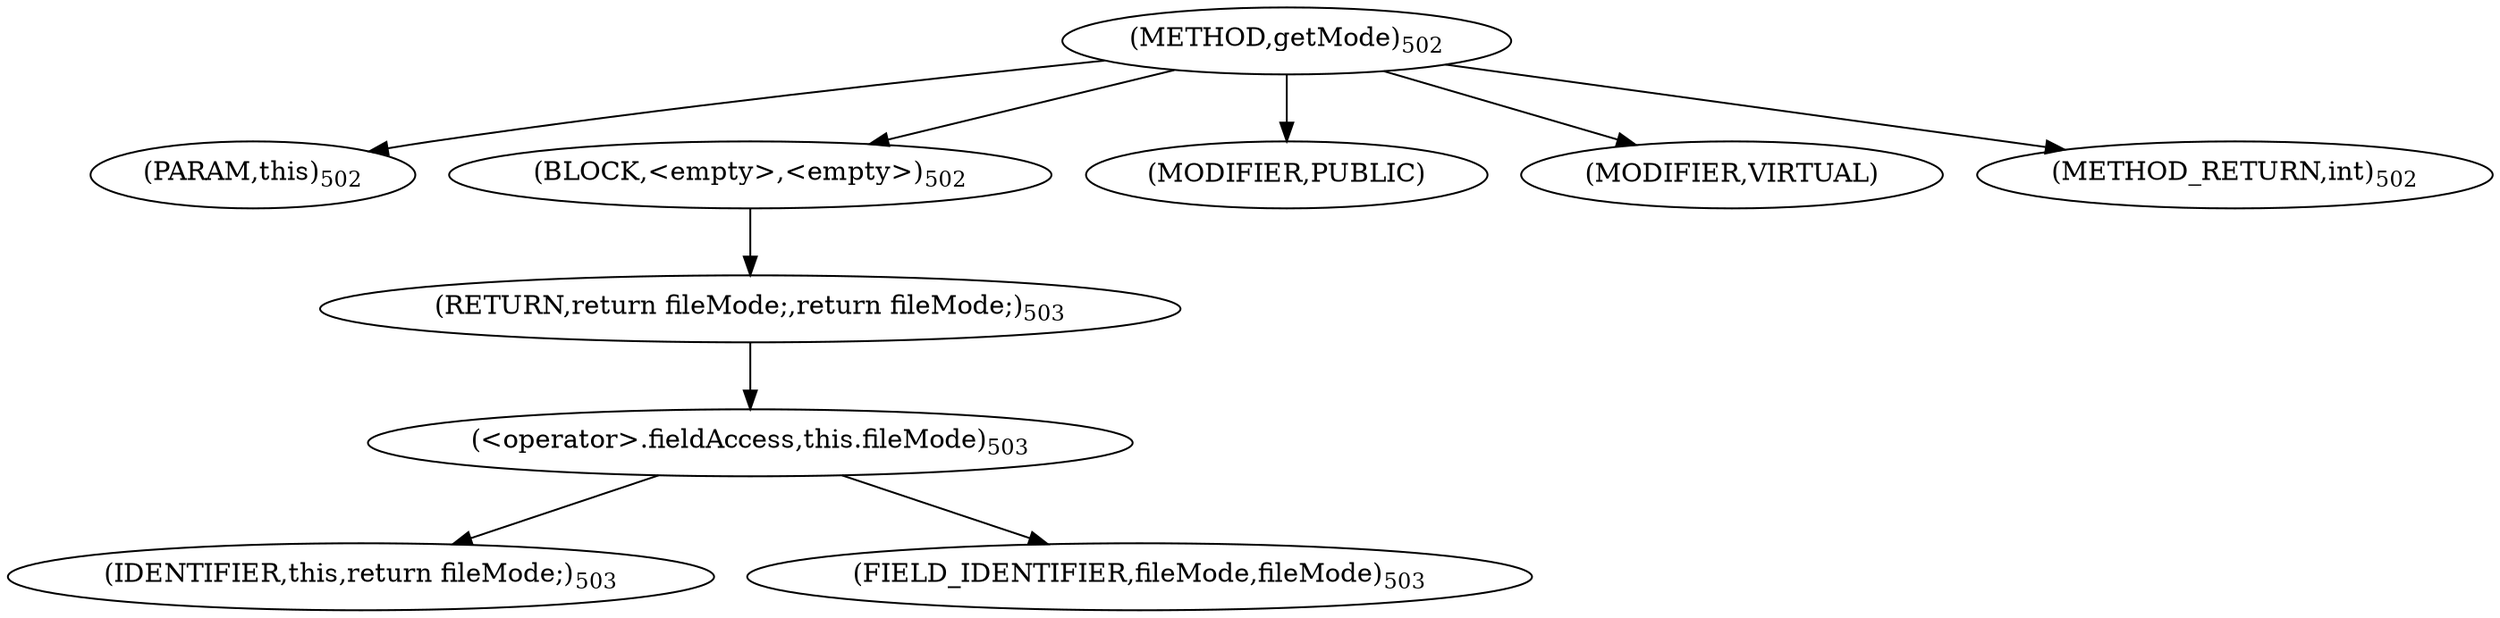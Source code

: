 digraph "getMode" {  
"1242" [label = <(METHOD,getMode)<SUB>502</SUB>> ]
"1243" [label = <(PARAM,this)<SUB>502</SUB>> ]
"1244" [label = <(BLOCK,&lt;empty&gt;,&lt;empty&gt;)<SUB>502</SUB>> ]
"1245" [label = <(RETURN,return fileMode;,return fileMode;)<SUB>503</SUB>> ]
"1246" [label = <(&lt;operator&gt;.fieldAccess,this.fileMode)<SUB>503</SUB>> ]
"1247" [label = <(IDENTIFIER,this,return fileMode;)<SUB>503</SUB>> ]
"1248" [label = <(FIELD_IDENTIFIER,fileMode,fileMode)<SUB>503</SUB>> ]
"1249" [label = <(MODIFIER,PUBLIC)> ]
"1250" [label = <(MODIFIER,VIRTUAL)> ]
"1251" [label = <(METHOD_RETURN,int)<SUB>502</SUB>> ]
  "1242" -> "1243" 
  "1242" -> "1244" 
  "1242" -> "1249" 
  "1242" -> "1250" 
  "1242" -> "1251" 
  "1244" -> "1245" 
  "1245" -> "1246" 
  "1246" -> "1247" 
  "1246" -> "1248" 
}
